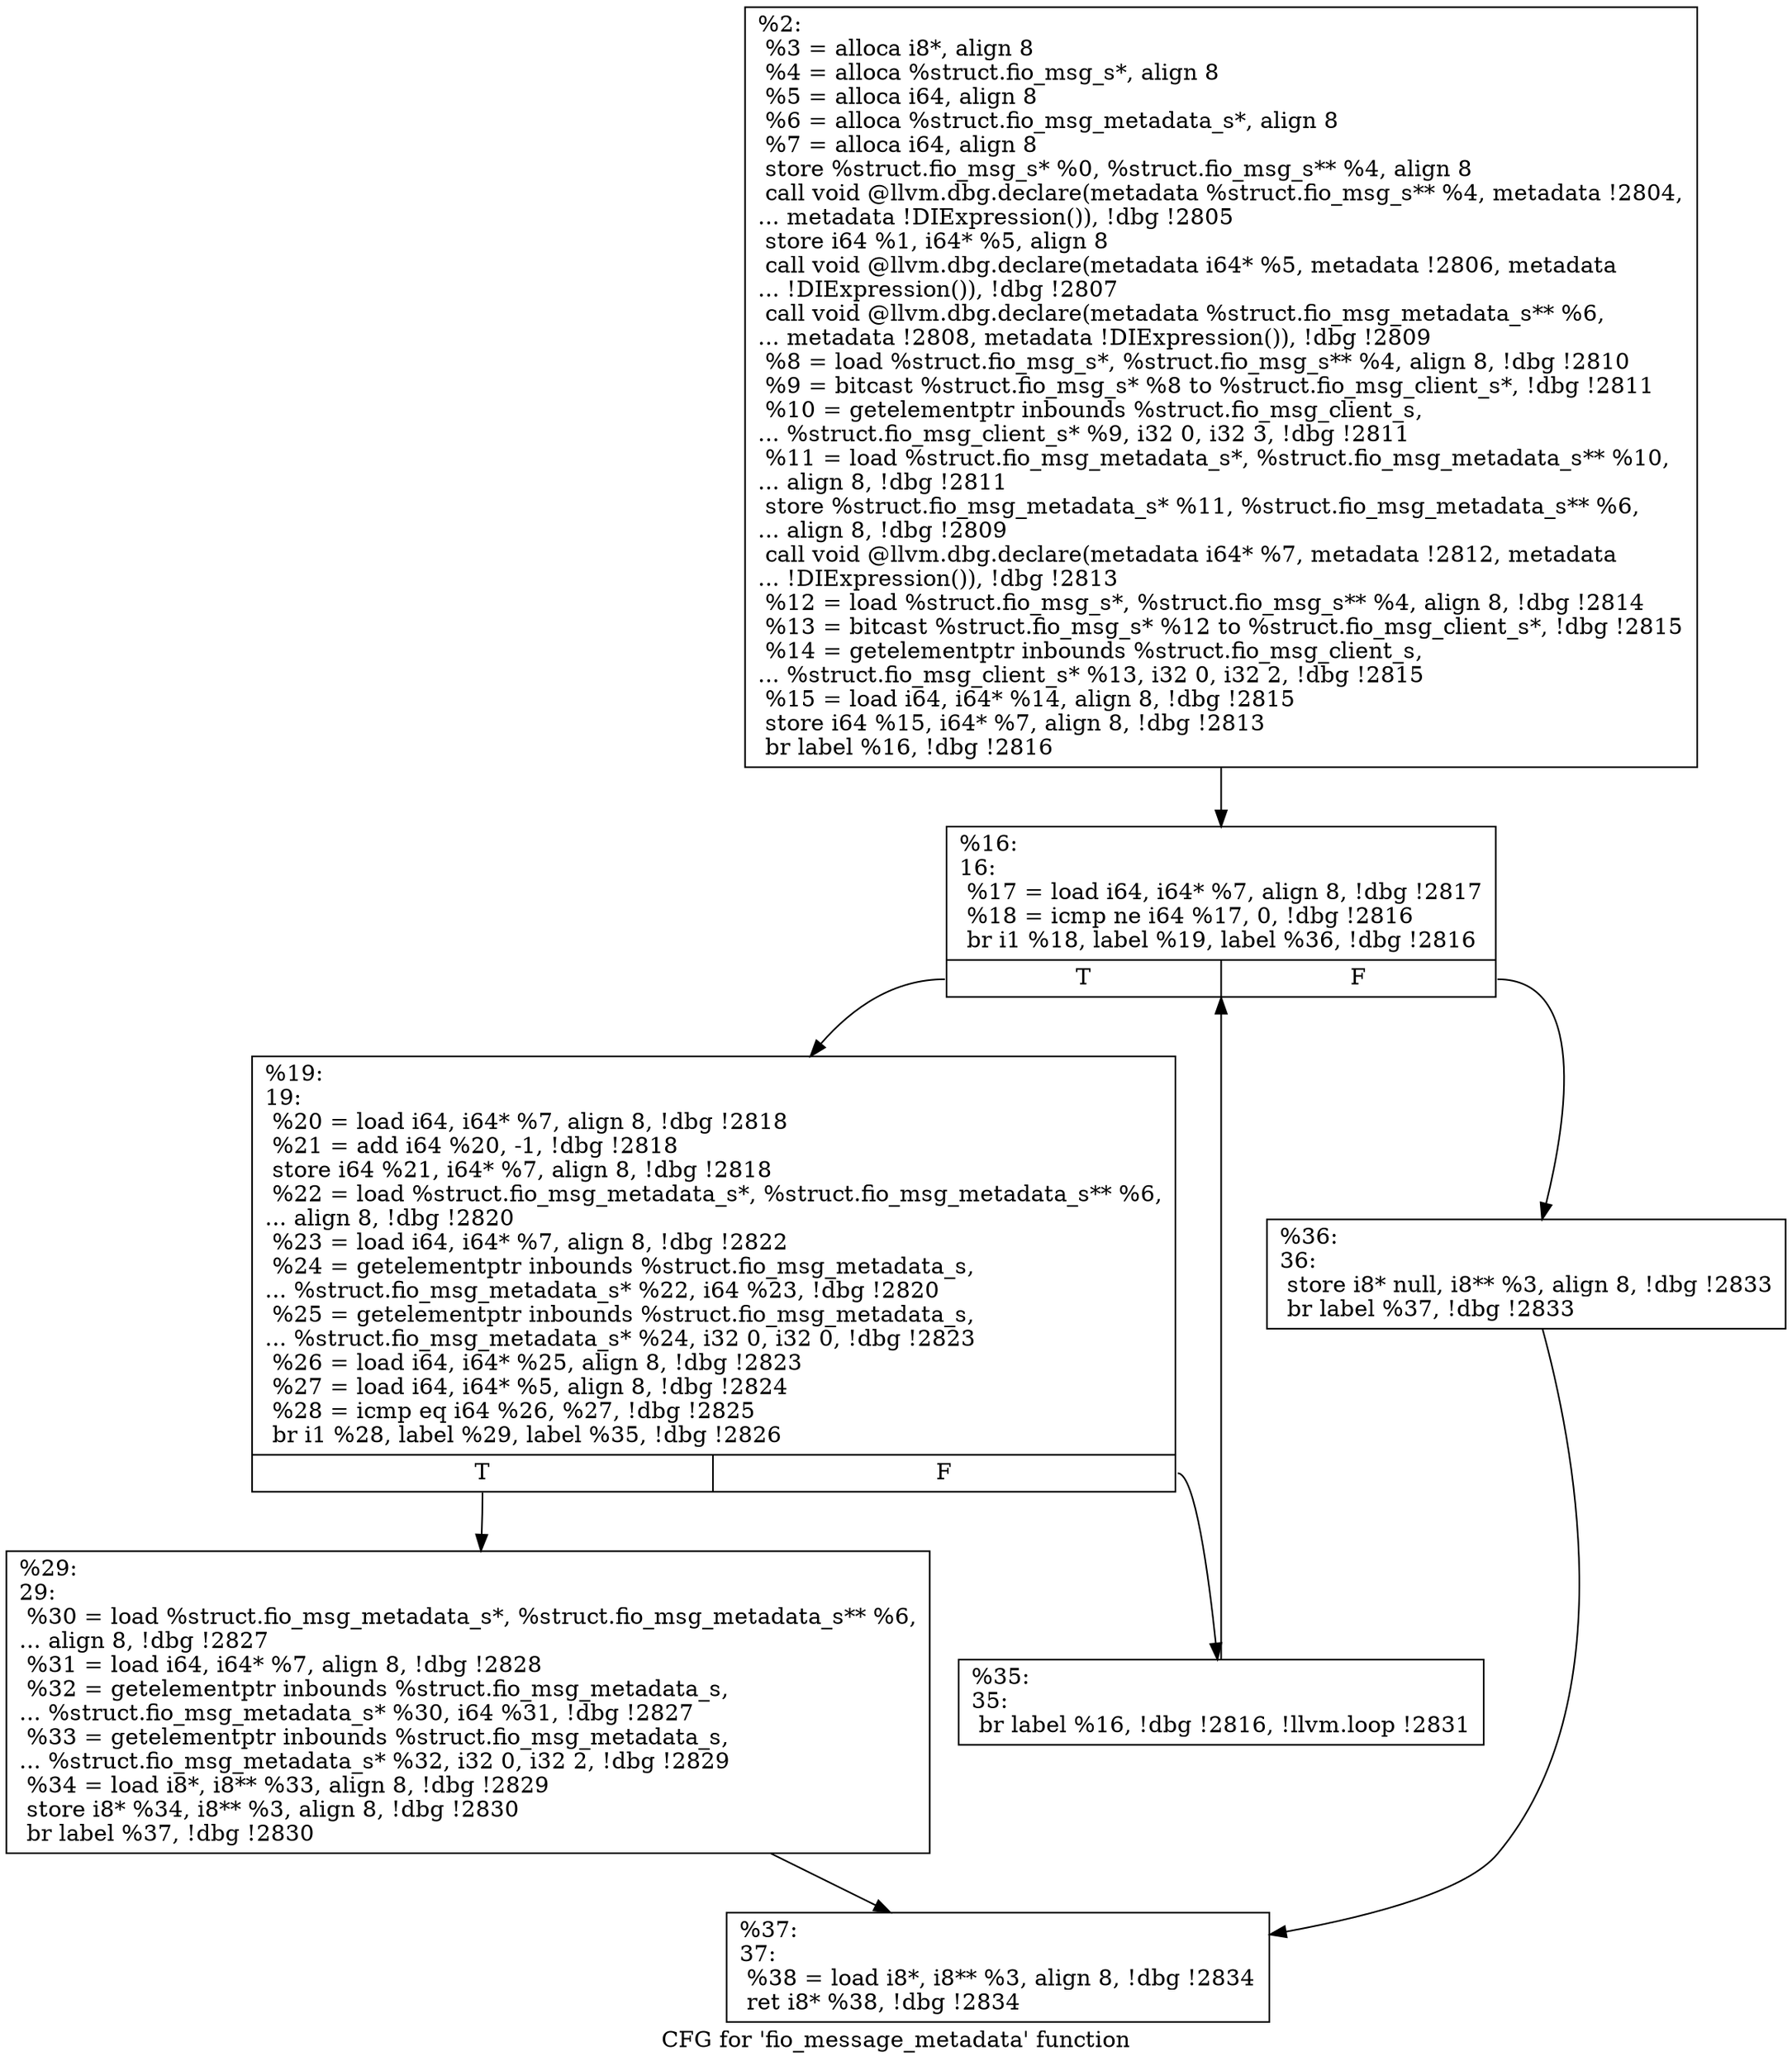 digraph "CFG for 'fio_message_metadata' function" {
	label="CFG for 'fio_message_metadata' function";

	Node0x556851805160 [shape=record,label="{%2:\l  %3 = alloca i8*, align 8\l  %4 = alloca %struct.fio_msg_s*, align 8\l  %5 = alloca i64, align 8\l  %6 = alloca %struct.fio_msg_metadata_s*, align 8\l  %7 = alloca i64, align 8\l  store %struct.fio_msg_s* %0, %struct.fio_msg_s** %4, align 8\l  call void @llvm.dbg.declare(metadata %struct.fio_msg_s** %4, metadata !2804,\l... metadata !DIExpression()), !dbg !2805\l  store i64 %1, i64* %5, align 8\l  call void @llvm.dbg.declare(metadata i64* %5, metadata !2806, metadata\l... !DIExpression()), !dbg !2807\l  call void @llvm.dbg.declare(metadata %struct.fio_msg_metadata_s** %6,\l... metadata !2808, metadata !DIExpression()), !dbg !2809\l  %8 = load %struct.fio_msg_s*, %struct.fio_msg_s** %4, align 8, !dbg !2810\l  %9 = bitcast %struct.fio_msg_s* %8 to %struct.fio_msg_client_s*, !dbg !2811\l  %10 = getelementptr inbounds %struct.fio_msg_client_s,\l... %struct.fio_msg_client_s* %9, i32 0, i32 3, !dbg !2811\l  %11 = load %struct.fio_msg_metadata_s*, %struct.fio_msg_metadata_s** %10,\l... align 8, !dbg !2811\l  store %struct.fio_msg_metadata_s* %11, %struct.fio_msg_metadata_s** %6,\l... align 8, !dbg !2809\l  call void @llvm.dbg.declare(metadata i64* %7, metadata !2812, metadata\l... !DIExpression()), !dbg !2813\l  %12 = load %struct.fio_msg_s*, %struct.fio_msg_s** %4, align 8, !dbg !2814\l  %13 = bitcast %struct.fio_msg_s* %12 to %struct.fio_msg_client_s*, !dbg !2815\l  %14 = getelementptr inbounds %struct.fio_msg_client_s,\l... %struct.fio_msg_client_s* %13, i32 0, i32 2, !dbg !2815\l  %15 = load i64, i64* %14, align 8, !dbg !2815\l  store i64 %15, i64* %7, align 8, !dbg !2813\l  br label %16, !dbg !2816\l}"];
	Node0x556851805160 -> Node0x5568518068d0;
	Node0x5568518068d0 [shape=record,label="{%16:\l16:                                               \l  %17 = load i64, i64* %7, align 8, !dbg !2817\l  %18 = icmp ne i64 %17, 0, !dbg !2816\l  br i1 %18, label %19, label %36, !dbg !2816\l|{<s0>T|<s1>F}}"];
	Node0x5568518068d0:s0 -> Node0x556851806920;
	Node0x5568518068d0:s1 -> Node0x556851806a10;
	Node0x556851806920 [shape=record,label="{%19:\l19:                                               \l  %20 = load i64, i64* %7, align 8, !dbg !2818\l  %21 = add i64 %20, -1, !dbg !2818\l  store i64 %21, i64* %7, align 8, !dbg !2818\l  %22 = load %struct.fio_msg_metadata_s*, %struct.fio_msg_metadata_s** %6,\l... align 8, !dbg !2820\l  %23 = load i64, i64* %7, align 8, !dbg !2822\l  %24 = getelementptr inbounds %struct.fio_msg_metadata_s,\l... %struct.fio_msg_metadata_s* %22, i64 %23, !dbg !2820\l  %25 = getelementptr inbounds %struct.fio_msg_metadata_s,\l... %struct.fio_msg_metadata_s* %24, i32 0, i32 0, !dbg !2823\l  %26 = load i64, i64* %25, align 8, !dbg !2823\l  %27 = load i64, i64* %5, align 8, !dbg !2824\l  %28 = icmp eq i64 %26, %27, !dbg !2825\l  br i1 %28, label %29, label %35, !dbg !2826\l|{<s0>T|<s1>F}}"];
	Node0x556851806920:s0 -> Node0x556851806970;
	Node0x556851806920:s1 -> Node0x5568518069c0;
	Node0x556851806970 [shape=record,label="{%29:\l29:                                               \l  %30 = load %struct.fio_msg_metadata_s*, %struct.fio_msg_metadata_s** %6,\l... align 8, !dbg !2827\l  %31 = load i64, i64* %7, align 8, !dbg !2828\l  %32 = getelementptr inbounds %struct.fio_msg_metadata_s,\l... %struct.fio_msg_metadata_s* %30, i64 %31, !dbg !2827\l  %33 = getelementptr inbounds %struct.fio_msg_metadata_s,\l... %struct.fio_msg_metadata_s* %32, i32 0, i32 2, !dbg !2829\l  %34 = load i8*, i8** %33, align 8, !dbg !2829\l  store i8* %34, i8** %3, align 8, !dbg !2830\l  br label %37, !dbg !2830\l}"];
	Node0x556851806970 -> Node0x556851806a60;
	Node0x5568518069c0 [shape=record,label="{%35:\l35:                                               \l  br label %16, !dbg !2816, !llvm.loop !2831\l}"];
	Node0x5568518069c0 -> Node0x5568518068d0;
	Node0x556851806a10 [shape=record,label="{%36:\l36:                                               \l  store i8* null, i8** %3, align 8, !dbg !2833\l  br label %37, !dbg !2833\l}"];
	Node0x556851806a10 -> Node0x556851806a60;
	Node0x556851806a60 [shape=record,label="{%37:\l37:                                               \l  %38 = load i8*, i8** %3, align 8, !dbg !2834\l  ret i8* %38, !dbg !2834\l}"];
}

